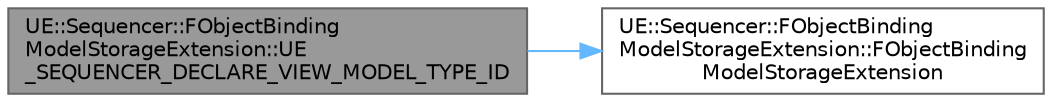 digraph "UE::Sequencer::FObjectBindingModelStorageExtension::UE_SEQUENCER_DECLARE_VIEW_MODEL_TYPE_ID"
{
 // INTERACTIVE_SVG=YES
 // LATEX_PDF_SIZE
  bgcolor="transparent";
  edge [fontname=Helvetica,fontsize=10,labelfontname=Helvetica,labelfontsize=10];
  node [fontname=Helvetica,fontsize=10,shape=box,height=0.2,width=0.4];
  rankdir="LR";
  Node1 [id="Node000001",label="UE::Sequencer::FObjectBinding\lModelStorageExtension::UE\l_SEQUENCER_DECLARE_VIEW_MODEL_TYPE_ID",height=0.2,width=0.4,color="gray40", fillcolor="grey60", style="filled", fontcolor="black",tooltip=" "];
  Node1 -> Node2 [id="edge1_Node000001_Node000002",color="steelblue1",style="solid",tooltip=" "];
  Node2 [id="Node000002",label="UE::Sequencer::FObjectBinding\lModelStorageExtension::FObjectBinding\lModelStorageExtension",height=0.2,width=0.4,color="grey40", fillcolor="white", style="filled",URL="$d7/d1c/classUE_1_1Sequencer_1_1FObjectBindingModelStorageExtension.html#ac04ad798266fdb7dd97d512098012720",tooltip=" "];
}
